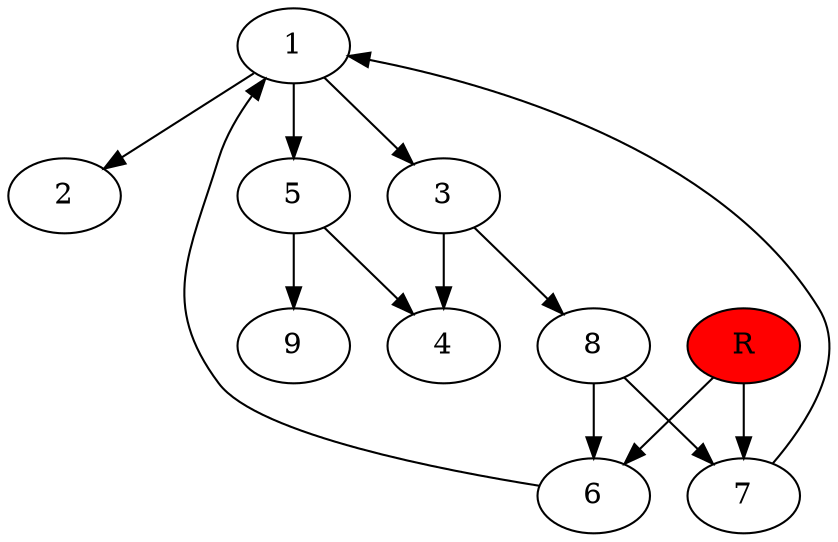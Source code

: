 digraph prb61302 {
	1
	2
	3
	4
	5
	6
	7
	8
	R [fillcolor="#ff0000" style=filled]
	1 -> 2
	1 -> 3
	1 -> 5
	3 -> 4
	3 -> 8
	5 -> 4
	5 -> 9
	6 -> 1
	7 -> 1
	8 -> 6
	8 -> 7
	R -> 6
	R -> 7
}

